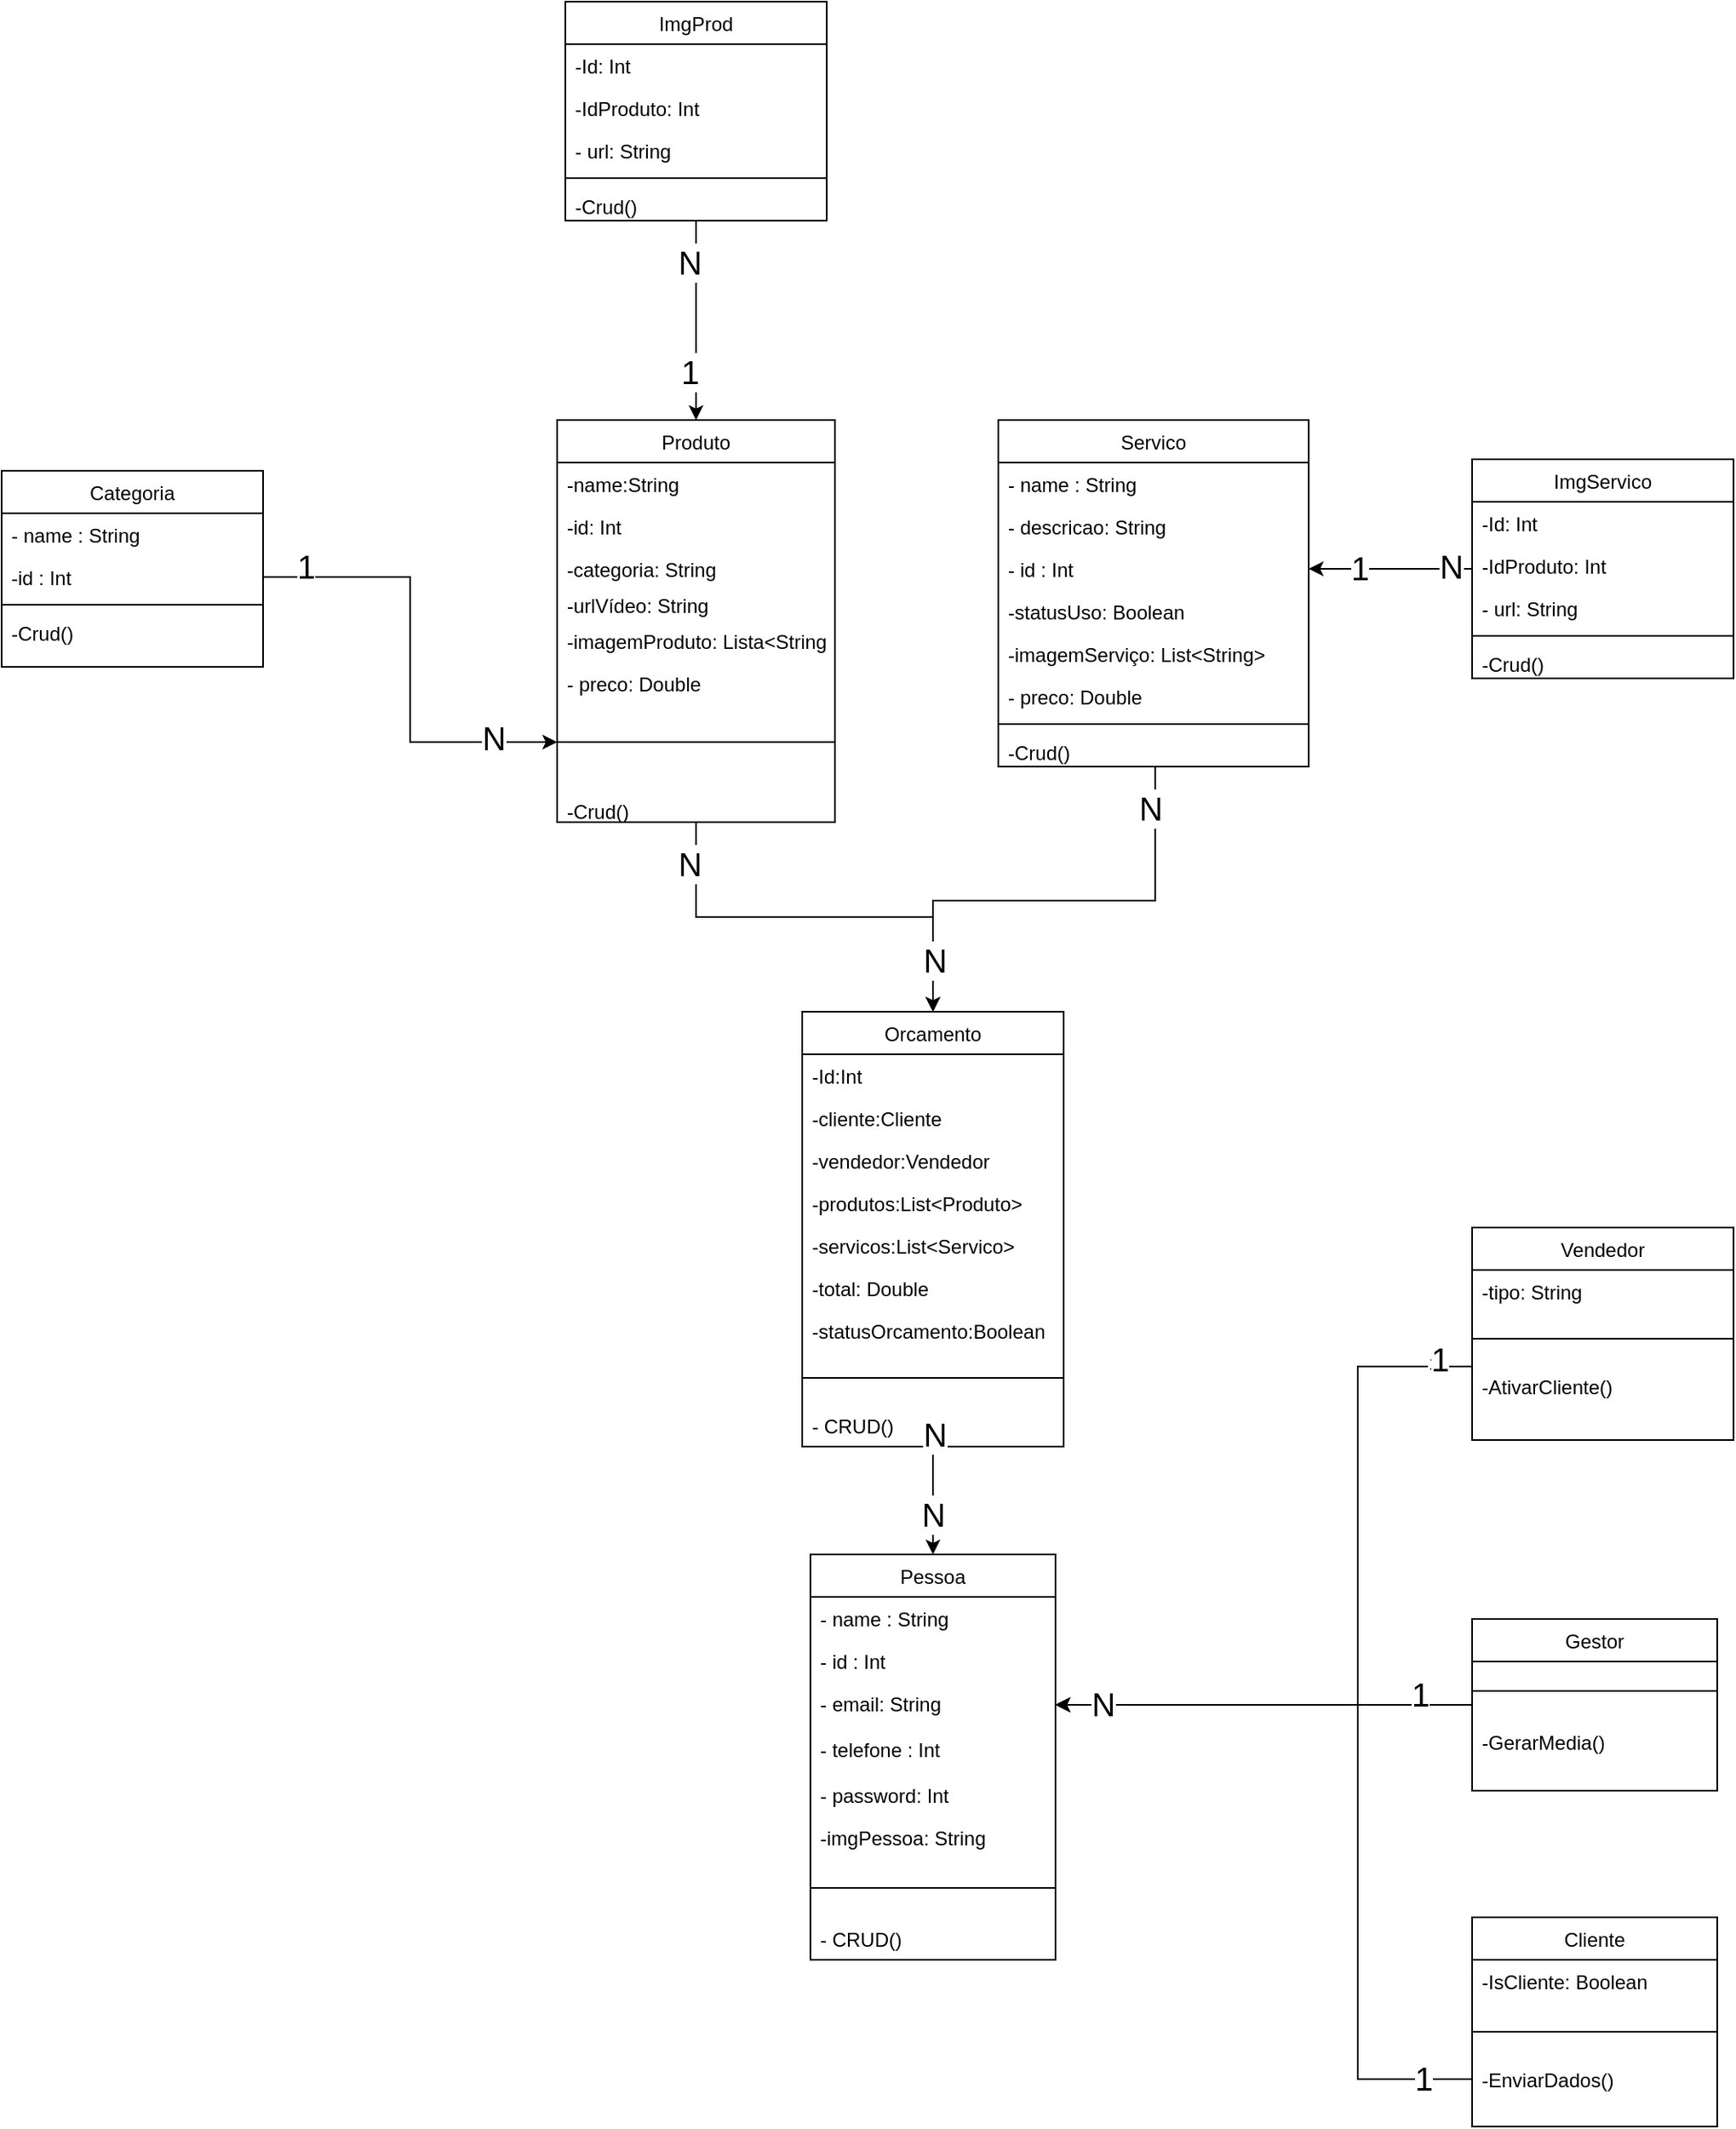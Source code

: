<mxfile version="24.7.2" type="device">
  <diagram id="C5RBs43oDa-KdzZeNtuy" name="Page-1">
    <mxGraphModel dx="1179" dy="1626" grid="1" gridSize="10" guides="1" tooltips="1" connect="1" arrows="1" fold="1" page="1" pageScale="1" pageWidth="827" pageHeight="1169" math="0" shadow="0">
      <root>
        <mxCell id="WIyWlLk6GJQsqaUBKTNV-0" />
        <mxCell id="WIyWlLk6GJQsqaUBKTNV-1" parent="WIyWlLk6GJQsqaUBKTNV-0" />
        <mxCell id="obwhMFPmRmKS48Y12whq-61" style="edgeStyle=orthogonalEdgeStyle;rounded=0;orthogonalLoop=1;jettySize=auto;html=1;entryX=0.5;entryY=0;entryDx=0;entryDy=0;" parent="WIyWlLk6GJQsqaUBKTNV-1" source="zkfFHV4jXpPFQw0GAbJ--0" target="zkfFHV4jXpPFQw0GAbJ--13" edge="1">
          <mxGeometry relative="1" as="geometry" />
        </mxCell>
        <mxCell id="zkfFHV4jXpPFQw0GAbJ--0" value="Produto&#xa;" style="swimlane;fontStyle=0;align=center;verticalAlign=top;childLayout=stackLayout;horizontal=1;startSize=26;horizontalStack=0;resizeParent=1;resizeLast=0;collapsible=1;marginBottom=0;rounded=0;shadow=0;strokeWidth=1;" parent="WIyWlLk6GJQsqaUBKTNV-1" vertex="1">
          <mxGeometry x="430" y="-14" width="170" height="246" as="geometry">
            <mxRectangle x="230" y="140" width="160" height="26" as="alternateBounds" />
          </mxGeometry>
        </mxCell>
        <mxCell id="zkfFHV4jXpPFQw0GAbJ--1" value="-name:String" style="text;align=left;verticalAlign=top;spacingLeft=4;spacingRight=4;overflow=hidden;rotatable=0;points=[[0,0.5],[1,0.5]];portConstraint=eastwest;" parent="zkfFHV4jXpPFQw0GAbJ--0" vertex="1">
          <mxGeometry y="26" width="170" height="26" as="geometry" />
        </mxCell>
        <mxCell id="zkfFHV4jXpPFQw0GAbJ--2" value="-id: Int" style="text;align=left;verticalAlign=top;spacingLeft=4;spacingRight=4;overflow=hidden;rotatable=0;points=[[0,0.5],[1,0.5]];portConstraint=eastwest;rounded=0;shadow=0;html=0;" parent="zkfFHV4jXpPFQw0GAbJ--0" vertex="1">
          <mxGeometry y="52" width="170" height="26" as="geometry" />
        </mxCell>
        <mxCell id="zkfFHV4jXpPFQw0GAbJ--3" value="-categoria: String" style="text;align=left;verticalAlign=top;spacingLeft=4;spacingRight=4;overflow=hidden;rotatable=0;points=[[0,0.5],[1,0.5]];portConstraint=eastwest;rounded=0;shadow=0;html=0;" parent="zkfFHV4jXpPFQw0GAbJ--0" vertex="1">
          <mxGeometry y="78" width="170" height="22" as="geometry" />
        </mxCell>
        <mxCell id="obwhMFPmRmKS48Y12whq-27" value="-urlVídeo: String" style="text;align=left;verticalAlign=top;spacingLeft=4;spacingRight=4;overflow=hidden;rotatable=0;points=[[0,0.5],[1,0.5]];portConstraint=eastwest;rounded=0;shadow=0;html=0;" parent="zkfFHV4jXpPFQw0GAbJ--0" vertex="1">
          <mxGeometry y="100" width="170" height="22" as="geometry" />
        </mxCell>
        <mxCell id="obwhMFPmRmKS48Y12whq-38" value="-imagemProduto: Lista&lt;String&gt;" style="text;align=left;verticalAlign=top;spacingLeft=4;spacingRight=4;overflow=hidden;rotatable=0;points=[[0,0.5],[1,0.5]];portConstraint=eastwest;rounded=0;shadow=0;html=0;" parent="zkfFHV4jXpPFQw0GAbJ--0" vertex="1">
          <mxGeometry y="122" width="170" height="26" as="geometry" />
        </mxCell>
        <mxCell id="obwhMFPmRmKS48Y12whq-67" value="- preco: Double" style="text;align=left;verticalAlign=top;spacingLeft=4;spacingRight=4;overflow=hidden;rotatable=0;points=[[0,0.5],[1,0.5]];portConstraint=eastwest;rounded=0;shadow=0;html=0;" parent="zkfFHV4jXpPFQw0GAbJ--0" vertex="1">
          <mxGeometry y="148" width="170" height="20" as="geometry" />
        </mxCell>
        <mxCell id="zkfFHV4jXpPFQw0GAbJ--4" value="" style="line;html=1;strokeWidth=1;align=left;verticalAlign=middle;spacingTop=-1;spacingLeft=3;spacingRight=3;rotatable=0;labelPosition=right;points=[];portConstraint=eastwest;" parent="zkfFHV4jXpPFQw0GAbJ--0" vertex="1">
          <mxGeometry y="168" width="170" height="58" as="geometry" />
        </mxCell>
        <mxCell id="obwhMFPmRmKS48Y12whq-3" value="-Crud()" style="text;align=left;verticalAlign=top;spacingLeft=4;spacingRight=4;overflow=hidden;rotatable=0;points=[[0,0.5],[1,0.5]];portConstraint=eastwest;rounded=0;shadow=0;html=0;" parent="zkfFHV4jXpPFQw0GAbJ--0" vertex="1">
          <mxGeometry y="226" width="170" height="20" as="geometry" />
        </mxCell>
        <mxCell id="obwhMFPmRmKS48Y12whq-83" style="edgeStyle=orthogonalEdgeStyle;rounded=0;orthogonalLoop=1;jettySize=auto;html=1;entryX=1;entryY=0.5;entryDx=0;entryDy=0;" parent="WIyWlLk6GJQsqaUBKTNV-1" source="zkfFHV4jXpPFQw0GAbJ--6" target="obwhMFPmRmKS48Y12whq-75" edge="1">
          <mxGeometry relative="1" as="geometry">
            <Array as="points">
              <mxPoint x="920" y="1001" />
              <mxPoint x="920" y="772" />
            </Array>
          </mxGeometry>
        </mxCell>
        <mxCell id="zkfFHV4jXpPFQw0GAbJ--6" value="Cliente" style="swimlane;fontStyle=0;align=center;verticalAlign=top;childLayout=stackLayout;horizontal=1;startSize=26;horizontalStack=0;resizeParent=1;resizeLast=0;collapsible=1;marginBottom=0;rounded=0;shadow=0;strokeWidth=1;" parent="WIyWlLk6GJQsqaUBKTNV-1" vertex="1">
          <mxGeometry x="990" y="902" width="150" height="128" as="geometry">
            <mxRectangle x="130" y="380" width="160" height="26" as="alternateBounds" />
          </mxGeometry>
        </mxCell>
        <mxCell id="obwhMFPmRmKS48Y12whq-50" value="-IsCliente: Boolean" style="text;align=left;verticalAlign=top;spacingLeft=4;spacingRight=4;overflow=hidden;rotatable=0;points=[[0,0.5],[1,0.5]];portConstraint=eastwest;rounded=0;shadow=0;html=0;" parent="zkfFHV4jXpPFQw0GAbJ--6" vertex="1">
          <mxGeometry y="26" width="150" height="28" as="geometry" />
        </mxCell>
        <mxCell id="zkfFHV4jXpPFQw0GAbJ--9" value="" style="line;html=1;strokeWidth=1;align=left;verticalAlign=middle;spacingTop=-1;spacingLeft=3;spacingRight=3;rotatable=0;labelPosition=right;points=[];portConstraint=eastwest;" parent="zkfFHV4jXpPFQw0GAbJ--6" vertex="1">
          <mxGeometry y="54" width="150" height="32" as="geometry" />
        </mxCell>
        <mxCell id="zkfFHV4jXpPFQw0GAbJ--11" value="-EnviarDados()" style="text;align=left;verticalAlign=top;spacingLeft=4;spacingRight=4;overflow=hidden;rotatable=0;points=[[0,0.5],[1,0.5]];portConstraint=eastwest;" parent="zkfFHV4jXpPFQw0GAbJ--6" vertex="1">
          <mxGeometry y="86" width="150" height="24" as="geometry" />
        </mxCell>
        <mxCell id="obwhMFPmRmKS48Y12whq-80" style="edgeStyle=orthogonalEdgeStyle;rounded=0;orthogonalLoop=1;jettySize=auto;html=1;entryX=0.5;entryY=0;entryDx=0;entryDy=0;" parent="WIyWlLk6GJQsqaUBKTNV-1" source="zkfFHV4jXpPFQw0GAbJ--13" target="obwhMFPmRmKS48Y12whq-69" edge="1">
          <mxGeometry relative="1" as="geometry" />
        </mxCell>
        <mxCell id="KC89MpC7SiM0HjS_yN64-8" value="&lt;span style=&quot;font-size: 20px;&quot;&gt;N&lt;/span&gt;" style="edgeLabel;html=1;align=center;verticalAlign=middle;resizable=0;points=[];" vertex="1" connectable="0" parent="obwhMFPmRmKS48Y12whq-80">
          <mxGeometry x="0.242" relative="1" as="geometry">
            <mxPoint as="offset" />
          </mxGeometry>
        </mxCell>
        <mxCell id="zkfFHV4jXpPFQw0GAbJ--13" value="Orcamento" style="swimlane;fontStyle=0;align=center;verticalAlign=top;childLayout=stackLayout;horizontal=1;startSize=26;horizontalStack=0;resizeParent=1;resizeLast=0;collapsible=1;marginBottom=0;rounded=0;shadow=0;strokeWidth=1;" parent="WIyWlLk6GJQsqaUBKTNV-1" vertex="1">
          <mxGeometry x="580" y="348" width="160" height="266" as="geometry">
            <mxRectangle x="340" y="380" width="170" height="26" as="alternateBounds" />
          </mxGeometry>
        </mxCell>
        <mxCell id="zkfFHV4jXpPFQw0GAbJ--14" value="-Id:Int" style="text;align=left;verticalAlign=top;spacingLeft=4;spacingRight=4;overflow=hidden;rotatable=0;points=[[0,0.5],[1,0.5]];portConstraint=eastwest;" parent="zkfFHV4jXpPFQw0GAbJ--13" vertex="1">
          <mxGeometry y="26" width="160" height="26" as="geometry" />
        </mxCell>
        <mxCell id="vs0nDFrpHjyN0UimLkKy-5" value="-cliente:Cliente" style="text;align=left;verticalAlign=top;spacingLeft=4;spacingRight=4;overflow=hidden;rotatable=0;points=[[0,0.5],[1,0.5]];portConstraint=eastwest;" parent="zkfFHV4jXpPFQw0GAbJ--13" vertex="1">
          <mxGeometry y="52" width="160" height="26" as="geometry" />
        </mxCell>
        <mxCell id="obwhMFPmRmKS48Y12whq-57" value="-vendedor:Vendedor" style="text;align=left;verticalAlign=top;spacingLeft=4;spacingRight=4;overflow=hidden;rotatable=0;points=[[0,0.5],[1,0.5]];portConstraint=eastwest;" parent="zkfFHV4jXpPFQw0GAbJ--13" vertex="1">
          <mxGeometry y="78" width="160" height="26" as="geometry" />
        </mxCell>
        <mxCell id="obwhMFPmRmKS48Y12whq-58" value="-produtos:List&lt;Produto&gt;" style="text;align=left;verticalAlign=top;spacingLeft=4;spacingRight=4;overflow=hidden;rotatable=0;points=[[0,0.5],[1,0.5]];portConstraint=eastwest;" parent="zkfFHV4jXpPFQw0GAbJ--13" vertex="1">
          <mxGeometry y="104" width="160" height="26" as="geometry" />
        </mxCell>
        <mxCell id="obwhMFPmRmKS48Y12whq-59" value="-servicos:List&lt;Servico&gt;" style="text;align=left;verticalAlign=top;spacingLeft=4;spacingRight=4;overflow=hidden;rotatable=0;points=[[0,0.5],[1,0.5]];portConstraint=eastwest;" parent="zkfFHV4jXpPFQw0GAbJ--13" vertex="1">
          <mxGeometry y="130" width="160" height="26" as="geometry" />
        </mxCell>
        <mxCell id="obwhMFPmRmKS48Y12whq-66" value="-total: Double" style="text;align=left;verticalAlign=top;spacingLeft=4;spacingRight=4;overflow=hidden;rotatable=0;points=[[0,0.5],[1,0.5]];portConstraint=eastwest;" parent="zkfFHV4jXpPFQw0GAbJ--13" vertex="1">
          <mxGeometry y="156" width="160" height="26" as="geometry" />
        </mxCell>
        <mxCell id="7d-WSvtZSZLMRAR9sSvP-0" value="-statusOrcamento:Boolean" style="text;align=left;verticalAlign=top;spacingLeft=4;spacingRight=4;overflow=hidden;rotatable=0;points=[[0,0.5],[1,0.5]];portConstraint=eastwest;" parent="zkfFHV4jXpPFQw0GAbJ--13" vertex="1">
          <mxGeometry y="182" width="160" height="26" as="geometry" />
        </mxCell>
        <mxCell id="zkfFHV4jXpPFQw0GAbJ--15" value="" style="line;html=1;strokeWidth=1;align=left;verticalAlign=middle;spacingTop=-1;spacingLeft=3;spacingRight=3;rotatable=0;labelPosition=right;points=[];portConstraint=eastwest;" parent="zkfFHV4jXpPFQw0GAbJ--13" vertex="1">
          <mxGeometry y="208" width="160" height="32" as="geometry" />
        </mxCell>
        <mxCell id="vs0nDFrpHjyN0UimLkKy-12" value="- CRUD()" style="text;align=left;verticalAlign=top;spacingLeft=4;spacingRight=4;overflow=hidden;rotatable=0;points=[[0,0.5],[1,0.5]];portConstraint=eastwest;" parent="zkfFHV4jXpPFQw0GAbJ--13" vertex="1">
          <mxGeometry y="240" width="160" height="26" as="geometry" />
        </mxCell>
        <mxCell id="obwhMFPmRmKS48Y12whq-81" style="edgeStyle=orthogonalEdgeStyle;rounded=0;orthogonalLoop=1;jettySize=auto;html=1;entryX=1;entryY=0.5;entryDx=0;entryDy=0;" parent="WIyWlLk6GJQsqaUBKTNV-1" source="vs0nDFrpHjyN0UimLkKy-20" target="obwhMFPmRmKS48Y12whq-75" edge="1">
          <mxGeometry relative="1" as="geometry" />
        </mxCell>
        <mxCell id="vs0nDFrpHjyN0UimLkKy-20" value="Gestor" style="swimlane;fontStyle=0;align=center;verticalAlign=top;childLayout=stackLayout;horizontal=1;startSize=26;horizontalStack=0;resizeParent=1;resizeLast=0;collapsible=1;marginBottom=0;rounded=0;shadow=0;strokeWidth=1;" parent="WIyWlLk6GJQsqaUBKTNV-1" vertex="1">
          <mxGeometry x="990" y="719.5" width="150" height="105" as="geometry">
            <mxRectangle x="340" y="380" width="170" height="26" as="alternateBounds" />
          </mxGeometry>
        </mxCell>
        <mxCell id="vs0nDFrpHjyN0UimLkKy-21" value="" style="line;html=1;strokeWidth=1;align=left;verticalAlign=middle;spacingTop=-1;spacingLeft=3;spacingRight=3;rotatable=0;labelPosition=right;points=[];portConstraint=eastwest;" parent="vs0nDFrpHjyN0UimLkKy-20" vertex="1">
          <mxGeometry y="26" width="150" height="36" as="geometry" />
        </mxCell>
        <mxCell id="vs0nDFrpHjyN0UimLkKy-13" value="-GerarMedia()" style="text;align=left;verticalAlign=top;spacingLeft=4;spacingRight=4;overflow=hidden;rotatable=0;points=[[0,0.5],[1,0.5]];portConstraint=eastwest;" parent="vs0nDFrpHjyN0UimLkKy-20" vertex="1">
          <mxGeometry y="62" width="150" height="20" as="geometry" />
        </mxCell>
        <mxCell id="obwhMFPmRmKS48Y12whq-4" value="Categoria" style="swimlane;fontStyle=0;align=center;verticalAlign=top;childLayout=stackLayout;horizontal=1;startSize=26;horizontalStack=0;resizeParent=1;resizeLast=0;collapsible=1;marginBottom=0;rounded=0;shadow=0;strokeWidth=1;" parent="WIyWlLk6GJQsqaUBKTNV-1" vertex="1">
          <mxGeometry x="90" y="17" width="160" height="120" as="geometry">
            <mxRectangle x="550" y="140" width="160" height="26" as="alternateBounds" />
          </mxGeometry>
        </mxCell>
        <mxCell id="obwhMFPmRmKS48Y12whq-5" value="- name : String&#xa;" style="text;align=left;verticalAlign=top;spacingLeft=4;spacingRight=4;overflow=hidden;rotatable=0;points=[[0,0.5],[1,0.5]];portConstraint=eastwest;rounded=0;shadow=0;html=0;" parent="obwhMFPmRmKS48Y12whq-4" vertex="1">
          <mxGeometry y="26" width="160" height="26" as="geometry" />
        </mxCell>
        <mxCell id="obwhMFPmRmKS48Y12whq-8" value="-id : Int" style="text;align=left;verticalAlign=top;spacingLeft=4;spacingRight=4;overflow=hidden;rotatable=0;points=[[0,0.5],[1,0.5]];portConstraint=eastwest;rounded=0;shadow=0;html=0;" parent="obwhMFPmRmKS48Y12whq-4" vertex="1">
          <mxGeometry y="52" width="160" height="26" as="geometry" />
        </mxCell>
        <mxCell id="obwhMFPmRmKS48Y12whq-9" value="" style="line;html=1;strokeWidth=1;align=left;verticalAlign=middle;spacingTop=-1;spacingLeft=3;spacingRight=3;rotatable=0;labelPosition=right;points=[];portConstraint=eastwest;" parent="obwhMFPmRmKS48Y12whq-4" vertex="1">
          <mxGeometry y="78" width="160" height="8" as="geometry" />
        </mxCell>
        <mxCell id="obwhMFPmRmKS48Y12whq-12" value="-Crud()" style="text;align=left;verticalAlign=top;spacingLeft=4;spacingRight=4;overflow=hidden;rotatable=0;points=[[0,0.5],[1,0.5]];portConstraint=eastwest;rounded=0;shadow=0;html=0;" parent="obwhMFPmRmKS48Y12whq-4" vertex="1">
          <mxGeometry y="86" width="160" height="22" as="geometry" />
        </mxCell>
        <mxCell id="obwhMFPmRmKS48Y12whq-13" value="" style="edgeStyle=orthogonalEdgeStyle;rounded=0;orthogonalLoop=1;jettySize=auto;html=1;" parent="WIyWlLk6GJQsqaUBKTNV-1" source="obwhMFPmRmKS48Y12whq-8" target="zkfFHV4jXpPFQw0GAbJ--4" edge="1">
          <mxGeometry relative="1" as="geometry" />
        </mxCell>
        <mxCell id="obwhMFPmRmKS48Y12whq-62" style="edgeStyle=orthogonalEdgeStyle;rounded=0;orthogonalLoop=1;jettySize=auto;html=1;entryX=0.5;entryY=0;entryDx=0;entryDy=0;" parent="WIyWlLk6GJQsqaUBKTNV-1" source="obwhMFPmRmKS48Y12whq-18" target="zkfFHV4jXpPFQw0GAbJ--13" edge="1">
          <mxGeometry relative="1" as="geometry">
            <Array as="points">
              <mxPoint x="796" y="280" />
              <mxPoint x="660" y="280" />
            </Array>
          </mxGeometry>
        </mxCell>
        <mxCell id="obwhMFPmRmKS48Y12whq-18" value="Servico" style="swimlane;fontStyle=0;align=center;verticalAlign=top;childLayout=stackLayout;horizontal=1;startSize=26;horizontalStack=0;resizeParent=1;resizeLast=0;collapsible=1;marginBottom=0;rounded=0;shadow=0;strokeWidth=1;" parent="WIyWlLk6GJQsqaUBKTNV-1" vertex="1">
          <mxGeometry x="700" y="-14" width="190" height="212" as="geometry">
            <mxRectangle x="550" y="140" width="160" height="26" as="alternateBounds" />
          </mxGeometry>
        </mxCell>
        <mxCell id="obwhMFPmRmKS48Y12whq-19" value="- name : String&#xa;" style="text;align=left;verticalAlign=top;spacingLeft=4;spacingRight=4;overflow=hidden;rotatable=0;points=[[0,0.5],[1,0.5]];portConstraint=eastwest;rounded=0;shadow=0;html=0;" parent="obwhMFPmRmKS48Y12whq-18" vertex="1">
          <mxGeometry y="26" width="190" height="26" as="geometry" />
        </mxCell>
        <mxCell id="obwhMFPmRmKS48Y12whq-20" value="- descricao: String" style="text;align=left;verticalAlign=top;spacingLeft=4;spacingRight=4;overflow=hidden;rotatable=0;points=[[0,0.5],[1,0.5]];portConstraint=eastwest;rounded=0;shadow=0;html=0;" parent="obwhMFPmRmKS48Y12whq-18" vertex="1">
          <mxGeometry y="52" width="190" height="26" as="geometry" />
        </mxCell>
        <mxCell id="obwhMFPmRmKS48Y12whq-21" value="- id : Int" style="text;align=left;verticalAlign=top;spacingLeft=4;spacingRight=4;overflow=hidden;rotatable=0;points=[[0,0.5],[1,0.5]];portConstraint=eastwest;rounded=0;shadow=0;html=0;" parent="obwhMFPmRmKS48Y12whq-18" vertex="1">
          <mxGeometry y="78" width="190" height="26" as="geometry" />
        </mxCell>
        <mxCell id="obwhMFPmRmKS48Y12whq-22" value="-statusUso: Boolean" style="text;align=left;verticalAlign=top;spacingLeft=4;spacingRight=4;overflow=hidden;rotatable=0;points=[[0,0.5],[1,0.5]];portConstraint=eastwest;rounded=0;shadow=0;html=0;" parent="obwhMFPmRmKS48Y12whq-18" vertex="1">
          <mxGeometry y="104" width="190" height="26" as="geometry" />
        </mxCell>
        <mxCell id="obwhMFPmRmKS48Y12whq-23" value="-imagemServiço: List&lt;String&gt;" style="text;align=left;verticalAlign=top;spacingLeft=4;spacingRight=4;overflow=hidden;rotatable=0;points=[[0,0.5],[1,0.5]];portConstraint=eastwest;rounded=0;shadow=0;html=0;" parent="obwhMFPmRmKS48Y12whq-18" vertex="1">
          <mxGeometry y="130" width="190" height="26" as="geometry" />
        </mxCell>
        <mxCell id="obwhMFPmRmKS48Y12whq-68" value="- preco: Double" style="text;align=left;verticalAlign=top;spacingLeft=4;spacingRight=4;overflow=hidden;rotatable=0;points=[[0,0.5],[1,0.5]];portConstraint=eastwest;rounded=0;shadow=0;html=0;" parent="obwhMFPmRmKS48Y12whq-18" vertex="1">
          <mxGeometry y="156" width="190" height="26" as="geometry" />
        </mxCell>
        <mxCell id="obwhMFPmRmKS48Y12whq-24" value="" style="line;html=1;strokeWidth=1;align=left;verticalAlign=middle;spacingTop=-1;spacingLeft=3;spacingRight=3;rotatable=0;labelPosition=right;points=[];portConstraint=eastwest;" parent="obwhMFPmRmKS48Y12whq-18" vertex="1">
          <mxGeometry y="182" width="190" height="8" as="geometry" />
        </mxCell>
        <mxCell id="obwhMFPmRmKS48Y12whq-25" value="-Crud()" style="text;align=left;verticalAlign=top;spacingLeft=4;spacingRight=4;overflow=hidden;rotatable=0;points=[[0,0.5],[1,0.5]];portConstraint=eastwest;rounded=0;shadow=0;html=0;" parent="obwhMFPmRmKS48Y12whq-18" vertex="1">
          <mxGeometry y="190" width="190" height="22" as="geometry" />
        </mxCell>
        <mxCell id="obwhMFPmRmKS48Y12whq-48" style="edgeStyle=orthogonalEdgeStyle;rounded=0;orthogonalLoop=1;jettySize=auto;html=1;entryX=0.5;entryY=0;entryDx=0;entryDy=0;" parent="WIyWlLk6GJQsqaUBKTNV-1" source="obwhMFPmRmKS48Y12whq-28" target="zkfFHV4jXpPFQw0GAbJ--0" edge="1">
          <mxGeometry relative="1" as="geometry" />
        </mxCell>
        <mxCell id="obwhMFPmRmKS48Y12whq-28" value="ImgProd" style="swimlane;fontStyle=0;align=center;verticalAlign=top;childLayout=stackLayout;horizontal=1;startSize=26;horizontalStack=0;resizeParent=1;resizeLast=0;collapsible=1;marginBottom=0;rounded=0;shadow=0;strokeWidth=1;" parent="WIyWlLk6GJQsqaUBKTNV-1" vertex="1">
          <mxGeometry x="435" y="-270" width="160" height="134" as="geometry">
            <mxRectangle x="550" y="140" width="160" height="26" as="alternateBounds" />
          </mxGeometry>
        </mxCell>
        <mxCell id="obwhMFPmRmKS48Y12whq-29" value="-Id: Int" style="text;align=left;verticalAlign=top;spacingLeft=4;spacingRight=4;overflow=hidden;rotatable=0;points=[[0,0.5],[1,0.5]];portConstraint=eastwest;rounded=0;shadow=0;html=0;" parent="obwhMFPmRmKS48Y12whq-28" vertex="1">
          <mxGeometry y="26" width="160" height="26" as="geometry" />
        </mxCell>
        <mxCell id="obwhMFPmRmKS48Y12whq-30" value="-IdProduto: Int" style="text;align=left;verticalAlign=top;spacingLeft=4;spacingRight=4;overflow=hidden;rotatable=0;points=[[0,0.5],[1,0.5]];portConstraint=eastwest;rounded=0;shadow=0;html=0;" parent="obwhMFPmRmKS48Y12whq-28" vertex="1">
          <mxGeometry y="52" width="160" height="26" as="geometry" />
        </mxCell>
        <mxCell id="obwhMFPmRmKS48Y12whq-39" value="- url: String" style="text;align=left;verticalAlign=top;spacingLeft=4;spacingRight=4;overflow=hidden;rotatable=0;points=[[0,0.5],[1,0.5]];portConstraint=eastwest;rounded=0;shadow=0;html=0;" parent="obwhMFPmRmKS48Y12whq-28" vertex="1">
          <mxGeometry y="78" width="160" height="26" as="geometry" />
        </mxCell>
        <mxCell id="obwhMFPmRmKS48Y12whq-31" value="" style="line;html=1;strokeWidth=1;align=left;verticalAlign=middle;spacingTop=-1;spacingLeft=3;spacingRight=3;rotatable=0;labelPosition=right;points=[];portConstraint=eastwest;" parent="obwhMFPmRmKS48Y12whq-28" vertex="1">
          <mxGeometry y="104" width="160" height="8" as="geometry" />
        </mxCell>
        <mxCell id="obwhMFPmRmKS48Y12whq-32" value="-Crud()" style="text;align=left;verticalAlign=top;spacingLeft=4;spacingRight=4;overflow=hidden;rotatable=0;points=[[0,0.5],[1,0.5]];portConstraint=eastwest;rounded=0;shadow=0;html=0;" parent="obwhMFPmRmKS48Y12whq-28" vertex="1">
          <mxGeometry y="112" width="160" height="22" as="geometry" />
        </mxCell>
        <mxCell id="obwhMFPmRmKS48Y12whq-47" style="edgeStyle=orthogonalEdgeStyle;rounded=0;orthogonalLoop=1;jettySize=auto;html=1;entryX=1;entryY=0.5;entryDx=0;entryDy=0;" parent="WIyWlLk6GJQsqaUBKTNV-1" source="obwhMFPmRmKS48Y12whq-40" target="obwhMFPmRmKS48Y12whq-21" edge="1">
          <mxGeometry relative="1" as="geometry" />
        </mxCell>
        <mxCell id="obwhMFPmRmKS48Y12whq-40" value="ImgServico" style="swimlane;fontStyle=0;align=center;verticalAlign=top;childLayout=stackLayout;horizontal=1;startSize=26;horizontalStack=0;resizeParent=1;resizeLast=0;collapsible=1;marginBottom=0;rounded=0;shadow=0;strokeWidth=1;" parent="WIyWlLk6GJQsqaUBKTNV-1" vertex="1">
          <mxGeometry x="990" y="10" width="160" height="134" as="geometry">
            <mxRectangle x="550" y="140" width="160" height="26" as="alternateBounds" />
          </mxGeometry>
        </mxCell>
        <mxCell id="obwhMFPmRmKS48Y12whq-41" value="-Id: Int" style="text;align=left;verticalAlign=top;spacingLeft=4;spacingRight=4;overflow=hidden;rotatable=0;points=[[0,0.5],[1,0.5]];portConstraint=eastwest;rounded=0;shadow=0;html=0;" parent="obwhMFPmRmKS48Y12whq-40" vertex="1">
          <mxGeometry y="26" width="160" height="26" as="geometry" />
        </mxCell>
        <mxCell id="obwhMFPmRmKS48Y12whq-42" value="-IdProduto: Int" style="text;align=left;verticalAlign=top;spacingLeft=4;spacingRight=4;overflow=hidden;rotatable=0;points=[[0,0.5],[1,0.5]];portConstraint=eastwest;rounded=0;shadow=0;html=0;" parent="obwhMFPmRmKS48Y12whq-40" vertex="1">
          <mxGeometry y="52" width="160" height="26" as="geometry" />
        </mxCell>
        <mxCell id="obwhMFPmRmKS48Y12whq-43" value="- url: String" style="text;align=left;verticalAlign=top;spacingLeft=4;spacingRight=4;overflow=hidden;rotatable=0;points=[[0,0.5],[1,0.5]];portConstraint=eastwest;rounded=0;shadow=0;html=0;" parent="obwhMFPmRmKS48Y12whq-40" vertex="1">
          <mxGeometry y="78" width="160" height="26" as="geometry" />
        </mxCell>
        <mxCell id="obwhMFPmRmKS48Y12whq-44" value="" style="line;html=1;strokeWidth=1;align=left;verticalAlign=middle;spacingTop=-1;spacingLeft=3;spacingRight=3;rotatable=0;labelPosition=right;points=[];portConstraint=eastwest;" parent="obwhMFPmRmKS48Y12whq-40" vertex="1">
          <mxGeometry y="104" width="160" height="8" as="geometry" />
        </mxCell>
        <mxCell id="obwhMFPmRmKS48Y12whq-45" value="-Crud()" style="text;align=left;verticalAlign=top;spacingLeft=4;spacingRight=4;overflow=hidden;rotatable=0;points=[[0,0.5],[1,0.5]];portConstraint=eastwest;rounded=0;shadow=0;html=0;" parent="obwhMFPmRmKS48Y12whq-40" vertex="1">
          <mxGeometry y="112" width="160" height="22" as="geometry" />
        </mxCell>
        <mxCell id="obwhMFPmRmKS48Y12whq-82" style="edgeStyle=orthogonalEdgeStyle;rounded=0;orthogonalLoop=1;jettySize=auto;html=1;entryX=1;entryY=0.5;entryDx=0;entryDy=0;strokeWidth=1;" parent="WIyWlLk6GJQsqaUBKTNV-1" source="obwhMFPmRmKS48Y12whq-52" target="obwhMFPmRmKS48Y12whq-75" edge="1">
          <mxGeometry relative="1" as="geometry">
            <mxPoint x="870" y="750" as="targetPoint" />
            <Array as="points">
              <mxPoint x="920" y="565" />
              <mxPoint x="920" y="772" />
            </Array>
          </mxGeometry>
        </mxCell>
        <mxCell id="6Y_BXsgV6hia5xn24lrT-1" value="1" style="edgeLabel;html=1;align=center;verticalAlign=middle;resizable=0;points=[];" parent="obwhMFPmRmKS48Y12whq-82" vertex="1" connectable="0">
          <mxGeometry x="-0.895" y="-2" relative="1" as="geometry">
            <mxPoint as="offset" />
          </mxGeometry>
        </mxCell>
        <mxCell id="6Y_BXsgV6hia5xn24lrT-2" value="&lt;font style=&quot;font-size: 20px;&quot;&gt;1&lt;/font&gt;" style="edgeLabel;html=1;align=center;verticalAlign=middle;resizable=0;points=[];" parent="obwhMFPmRmKS48Y12whq-82" vertex="1" connectable="0">
          <mxGeometry x="-0.9" relative="1" as="geometry">
            <mxPoint x="3" y="-5" as="offset" />
          </mxGeometry>
        </mxCell>
        <mxCell id="6Y_BXsgV6hia5xn24lrT-3" value="&lt;font style=&quot;font-size: 20px;&quot;&gt;N&lt;/font&gt;" style="edgeLabel;html=1;align=center;verticalAlign=middle;resizable=0;points=[];" parent="obwhMFPmRmKS48Y12whq-82" vertex="1" connectable="0">
          <mxGeometry x="0.873" y="-1" relative="1" as="geometry">
            <mxPoint x="-1" as="offset" />
          </mxGeometry>
        </mxCell>
        <mxCell id="obwhMFPmRmKS48Y12whq-52" value="Vendedor" style="swimlane;fontStyle=0;align=center;verticalAlign=top;childLayout=stackLayout;horizontal=1;startSize=26;horizontalStack=0;resizeParent=1;resizeLast=0;collapsible=1;marginBottom=0;rounded=0;shadow=0;strokeWidth=1;" parent="WIyWlLk6GJQsqaUBKTNV-1" vertex="1">
          <mxGeometry x="990" y="480" width="160" height="130" as="geometry">
            <mxRectangle x="340" y="380" width="170" height="26" as="alternateBounds" />
          </mxGeometry>
        </mxCell>
        <mxCell id="obwhMFPmRmKS48Y12whq-53" value="-tipo: String" style="text;align=left;verticalAlign=top;spacingLeft=4;spacingRight=4;overflow=hidden;rotatable=0;points=[[0,0.5],[1,0.5]];portConstraint=eastwest;" parent="obwhMFPmRmKS48Y12whq-52" vertex="1">
          <mxGeometry y="26" width="160" height="26" as="geometry" />
        </mxCell>
        <mxCell id="obwhMFPmRmKS48Y12whq-55" value="" style="line;html=1;strokeWidth=1;align=left;verticalAlign=middle;spacingTop=-1;spacingLeft=3;spacingRight=3;rotatable=0;labelPosition=right;points=[];portConstraint=eastwest;" parent="obwhMFPmRmKS48Y12whq-52" vertex="1">
          <mxGeometry y="52" width="160" height="32" as="geometry" />
        </mxCell>
        <mxCell id="obwhMFPmRmKS48Y12whq-51" value="-AtivarCliente()" style="text;align=left;verticalAlign=top;spacingLeft=4;spacingRight=4;overflow=hidden;rotatable=0;points=[[0,0.5],[1,0.5]];portConstraint=eastwest;rounded=0;shadow=0;html=0;" parent="obwhMFPmRmKS48Y12whq-52" vertex="1">
          <mxGeometry y="84" width="160" height="22" as="geometry" />
        </mxCell>
        <mxCell id="obwhMFPmRmKS48Y12whq-69" value="Pessoa" style="swimlane;fontStyle=0;align=center;verticalAlign=top;childLayout=stackLayout;horizontal=1;startSize=26;horizontalStack=0;resizeParent=1;resizeLast=0;collapsible=1;marginBottom=0;rounded=0;shadow=0;strokeWidth=1;" parent="WIyWlLk6GJQsqaUBKTNV-1" vertex="1">
          <mxGeometry x="585" y="680" width="150" height="248" as="geometry">
            <mxRectangle x="340" y="380" width="170" height="26" as="alternateBounds" />
          </mxGeometry>
        </mxCell>
        <mxCell id="obwhMFPmRmKS48Y12whq-70" value="- name : String" style="text;align=left;verticalAlign=top;spacingLeft=4;spacingRight=4;overflow=hidden;rotatable=0;points=[[0,0.5],[1,0.5]];portConstraint=eastwest;" parent="obwhMFPmRmKS48Y12whq-69" vertex="1">
          <mxGeometry y="26" width="150" height="26" as="geometry" />
        </mxCell>
        <mxCell id="obwhMFPmRmKS48Y12whq-71" value="- id : Int" style="text;align=left;verticalAlign=top;spacingLeft=4;spacingRight=4;overflow=hidden;rotatable=0;points=[[0,0.5],[1,0.5]];portConstraint=eastwest;" parent="obwhMFPmRmKS48Y12whq-69" vertex="1">
          <mxGeometry y="52" width="150" height="26" as="geometry" />
        </mxCell>
        <mxCell id="obwhMFPmRmKS48Y12whq-75" value="- email: String" style="text;align=left;verticalAlign=top;spacingLeft=4;spacingRight=4;overflow=hidden;rotatable=0;points=[[0,0.5],[1,0.5]];portConstraint=eastwest;rounded=0;shadow=0;html=0;" parent="obwhMFPmRmKS48Y12whq-69" vertex="1">
          <mxGeometry y="78" width="150" height="28" as="geometry" />
        </mxCell>
        <mxCell id="obwhMFPmRmKS48Y12whq-76" value="- telefone : Int&#xa;&#xa;" style="text;align=left;verticalAlign=top;spacingLeft=4;spacingRight=4;overflow=hidden;rotatable=0;points=[[0,0.5],[1,0.5]];portConstraint=eastwest;rounded=0;shadow=0;html=0;" parent="obwhMFPmRmKS48Y12whq-69" vertex="1">
          <mxGeometry y="106" width="150" height="28" as="geometry" />
        </mxCell>
        <mxCell id="vs0nDFrpHjyN0UimLkKy-24" value="- password: Int" style="text;align=left;verticalAlign=top;spacingLeft=4;spacingRight=4;overflow=hidden;rotatable=0;points=[[0,0.5],[1,0.5]];portConstraint=eastwest;" parent="obwhMFPmRmKS48Y12whq-69" vertex="1">
          <mxGeometry y="134" width="150" height="26" as="geometry" />
        </mxCell>
        <mxCell id="JOFn7OUSUTs2mwtEgtyA-1" value="-imgPessoa: String" style="text;align=left;verticalAlign=top;spacingLeft=4;spacingRight=4;overflow=hidden;rotatable=0;points=[[0,0.5],[1,0.5]];portConstraint=eastwest;" parent="obwhMFPmRmKS48Y12whq-69" vertex="1">
          <mxGeometry y="160" width="150" height="26" as="geometry" />
        </mxCell>
        <mxCell id="obwhMFPmRmKS48Y12whq-73" value="" style="line;html=1;strokeWidth=1;align=left;verticalAlign=middle;spacingTop=-1;spacingLeft=3;spacingRight=3;rotatable=0;labelPosition=right;points=[];portConstraint=eastwest;" parent="obwhMFPmRmKS48Y12whq-69" vertex="1">
          <mxGeometry y="186" width="150" height="36" as="geometry" />
        </mxCell>
        <mxCell id="obwhMFPmRmKS48Y12whq-87" value="- CRUD()" style="text;align=left;verticalAlign=top;spacingLeft=4;spacingRight=4;overflow=hidden;rotatable=0;points=[[0,0.5],[1,0.5]];portConstraint=eastwest;" parent="obwhMFPmRmKS48Y12whq-69" vertex="1">
          <mxGeometry y="222" width="150" height="26" as="geometry" />
        </mxCell>
        <mxCell id="6Y_BXsgV6hia5xn24lrT-4" value="&lt;span style=&quot;font-size: 20px;&quot;&gt;N&lt;/span&gt;" style="edgeLabel;html=1;align=center;verticalAlign=middle;resizable=0;points=[];" parent="WIyWlLk6GJQsqaUBKTNV-1" vertex="1" connectable="0">
          <mxGeometry x="610.003" y="570" as="geometry">
            <mxPoint x="51" y="36" as="offset" />
          </mxGeometry>
        </mxCell>
        <mxCell id="6Y_BXsgV6hia5xn24lrT-5" value="&lt;font style=&quot;font-size: 20px;&quot;&gt;1&lt;/font&gt;" style="edgeLabel;html=1;align=center;verticalAlign=middle;resizable=0;points=[];" parent="WIyWlLk6GJQsqaUBKTNV-1" vertex="1" connectable="0">
          <mxGeometry x="970.003" y="669.997" as="geometry">
            <mxPoint x="-12" y="95" as="offset" />
          </mxGeometry>
        </mxCell>
        <mxCell id="6Y_BXsgV6hia5xn24lrT-6" value="&lt;font style=&quot;font-size: 20px;&quot;&gt;1&lt;/font&gt;" style="edgeLabel;html=1;align=center;verticalAlign=middle;resizable=0;points=[];" parent="WIyWlLk6GJQsqaUBKTNV-1" vertex="1" connectable="0">
          <mxGeometry x="960.003" y="999.997" as="geometry" />
        </mxCell>
        <mxCell id="6Y_BXsgV6hia5xn24lrT-7" value="&lt;font style=&quot;font-size: 20px;&quot;&gt;N&lt;/font&gt;" style="edgeLabel;html=1;align=center;verticalAlign=middle;resizable=0;points=[];" parent="WIyWlLk6GJQsqaUBKTNV-1" vertex="1" connectable="0">
          <mxGeometry x="610.003" y="280" as="geometry">
            <mxPoint x="51" y="36" as="offset" />
          </mxGeometry>
        </mxCell>
        <mxCell id="6Y_BXsgV6hia5xn24lrT-8" value="&lt;font style=&quot;font-size: 20px;&quot;&gt;N&lt;/font&gt;" style="edgeLabel;html=1;align=center;verticalAlign=middle;resizable=0;points=[];" parent="WIyWlLk6GJQsqaUBKTNV-1" vertex="1" connectable="0">
          <mxGeometry x="980.333" y="49.997" as="geometry">
            <mxPoint x="-4" y="25" as="offset" />
          </mxGeometry>
        </mxCell>
        <mxCell id="6Y_BXsgV6hia5xn24lrT-9" value="&lt;font style=&quot;font-size: 20px;&quot;&gt;1&lt;/font&gt;" style="edgeLabel;html=1;align=center;verticalAlign=middle;resizable=0;points=[];" parent="WIyWlLk6GJQsqaUBKTNV-1" vertex="1" connectable="0">
          <mxGeometry x="870.003" y="40" as="geometry">
            <mxPoint x="51" y="36" as="offset" />
          </mxGeometry>
        </mxCell>
        <mxCell id="6Y_BXsgV6hia5xn24lrT-10" value="&lt;font style=&quot;font-size: 20px;&quot;&gt;N&lt;/font&gt;" style="edgeLabel;html=1;align=center;verticalAlign=middle;resizable=0;points=[];" parent="WIyWlLk6GJQsqaUBKTNV-1" vertex="1" connectable="0">
          <mxGeometry x="796.503" y="197.997" as="geometry">
            <mxPoint x="-4" y="25" as="offset" />
          </mxGeometry>
        </mxCell>
        <mxCell id="6Y_BXsgV6hia5xn24lrT-11" value="&lt;font style=&quot;font-size: 20px;&quot;&gt;N&lt;/font&gt;" style="edgeLabel;html=1;align=center;verticalAlign=middle;resizable=0;points=[];" parent="WIyWlLk6GJQsqaUBKTNV-1" vertex="1" connectable="0">
          <mxGeometry x="515.003" y="231.997" as="geometry">
            <mxPoint x="-4" y="25" as="offset" />
          </mxGeometry>
        </mxCell>
        <mxCell id="6Y_BXsgV6hia5xn24lrT-12" value="&lt;font style=&quot;font-size: 20px;&quot;&gt;N&lt;/font&gt;" style="edgeLabel;html=1;align=center;verticalAlign=middle;resizable=0;points=[];" parent="WIyWlLk6GJQsqaUBKTNV-1" vertex="1" connectable="0">
          <mxGeometry x="515.003" y="-136.003" as="geometry">
            <mxPoint x="-4" y="25" as="offset" />
          </mxGeometry>
        </mxCell>
        <mxCell id="6Y_BXsgV6hia5xn24lrT-13" value="&lt;font style=&quot;font-size: 20px;&quot;&gt;1&lt;/font&gt;" style="edgeLabel;html=1;align=center;verticalAlign=middle;resizable=0;points=[];" parent="WIyWlLk6GJQsqaUBKTNV-1" vertex="1" connectable="0">
          <mxGeometry x="280.003" y="49.997" as="geometry">
            <mxPoint x="-4" y="25" as="offset" />
          </mxGeometry>
        </mxCell>
        <mxCell id="6Y_BXsgV6hia5xn24lrT-14" value="&lt;font style=&quot;font-size: 20px;&quot;&gt;N&lt;/font&gt;" style="edgeLabel;html=1;align=center;verticalAlign=middle;resizable=0;points=[];" parent="WIyWlLk6GJQsqaUBKTNV-1" vertex="1" connectable="0">
          <mxGeometry x="340.003" y="144" as="geometry">
            <mxPoint x="51" y="36" as="offset" />
          </mxGeometry>
        </mxCell>
        <mxCell id="6Y_BXsgV6hia5xn24lrT-15" value="&lt;font style=&quot;font-size: 20px;&quot;&gt;1&lt;/font&gt;" style="edgeLabel;html=1;align=center;verticalAlign=middle;resizable=0;points=[];" parent="WIyWlLk6GJQsqaUBKTNV-1" vertex="1" connectable="0">
          <mxGeometry x="460.003" y="-80" as="geometry">
            <mxPoint x="51" y="36" as="offset" />
          </mxGeometry>
        </mxCell>
      </root>
    </mxGraphModel>
  </diagram>
</mxfile>
